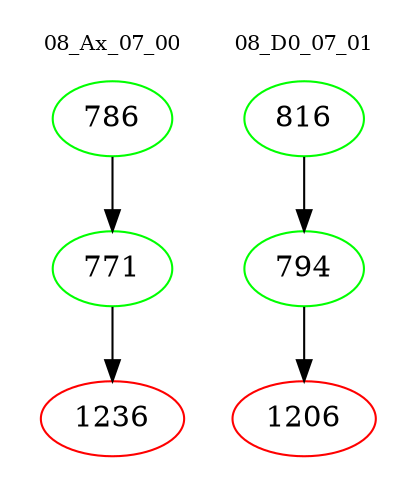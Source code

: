 digraph{
subgraph cluster_0 {
color = white
label = "08_Ax_07_00";
fontsize=10;
T0_786 [label="786", color="green"]
T0_786 -> T0_771 [color="black"]
T0_771 [label="771", color="green"]
T0_771 -> T0_1236 [color="black"]
T0_1236 [label="1236", color="red"]
}
subgraph cluster_1 {
color = white
label = "08_D0_07_01";
fontsize=10;
T1_816 [label="816", color="green"]
T1_816 -> T1_794 [color="black"]
T1_794 [label="794", color="green"]
T1_794 -> T1_1206 [color="black"]
T1_1206 [label="1206", color="red"]
}
}
